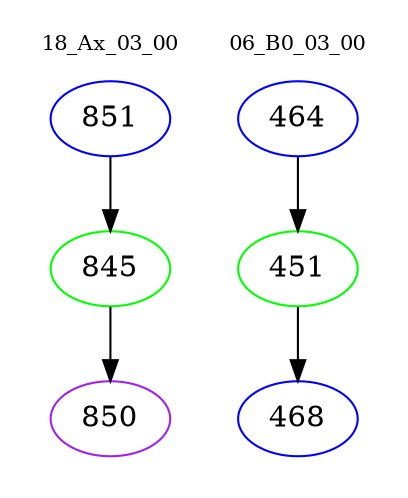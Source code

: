 digraph{
subgraph cluster_0 {
color = white
label = "18_Ax_03_00";
fontsize=10;
T0_851 [label="851", color="blue"]
T0_851 -> T0_845 [color="black"]
T0_845 [label="845", color="green"]
T0_845 -> T0_850 [color="black"]
T0_850 [label="850", color="purple"]
}
subgraph cluster_1 {
color = white
label = "06_B0_03_00";
fontsize=10;
T1_464 [label="464", color="blue"]
T1_464 -> T1_451 [color="black"]
T1_451 [label="451", color="green"]
T1_451 -> T1_468 [color="black"]
T1_468 [label="468", color="blue"]
}
}
